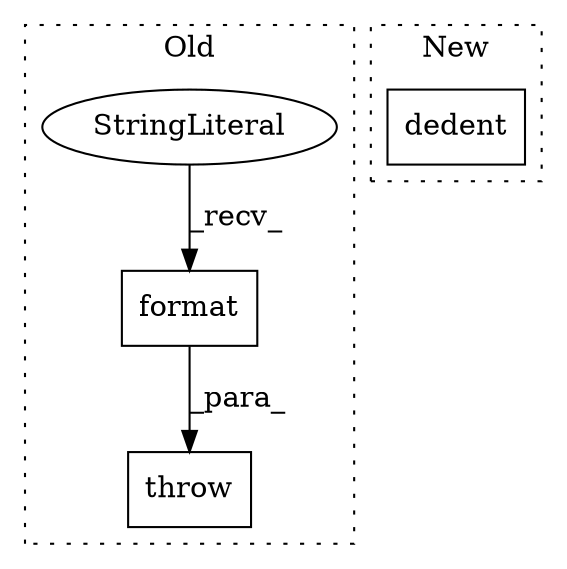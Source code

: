 digraph G {
subgraph cluster0 {
1 [label="format" a="32" s="586,606" l="7,1" shape="box"];
3 [label="StringLiteral" a="45" s="536" l="49" shape="ellipse"];
4 [label="throw" a="53" s="658" l="6" shape="box"];
label = "Old";
style="dotted";
}
subgraph cluster1 {
2 [label="dedent" a="32" s="609" l="8" shape="box"];
label = "New";
style="dotted";
}
1 -> 4 [label="_para_"];
3 -> 1 [label="_recv_"];
}